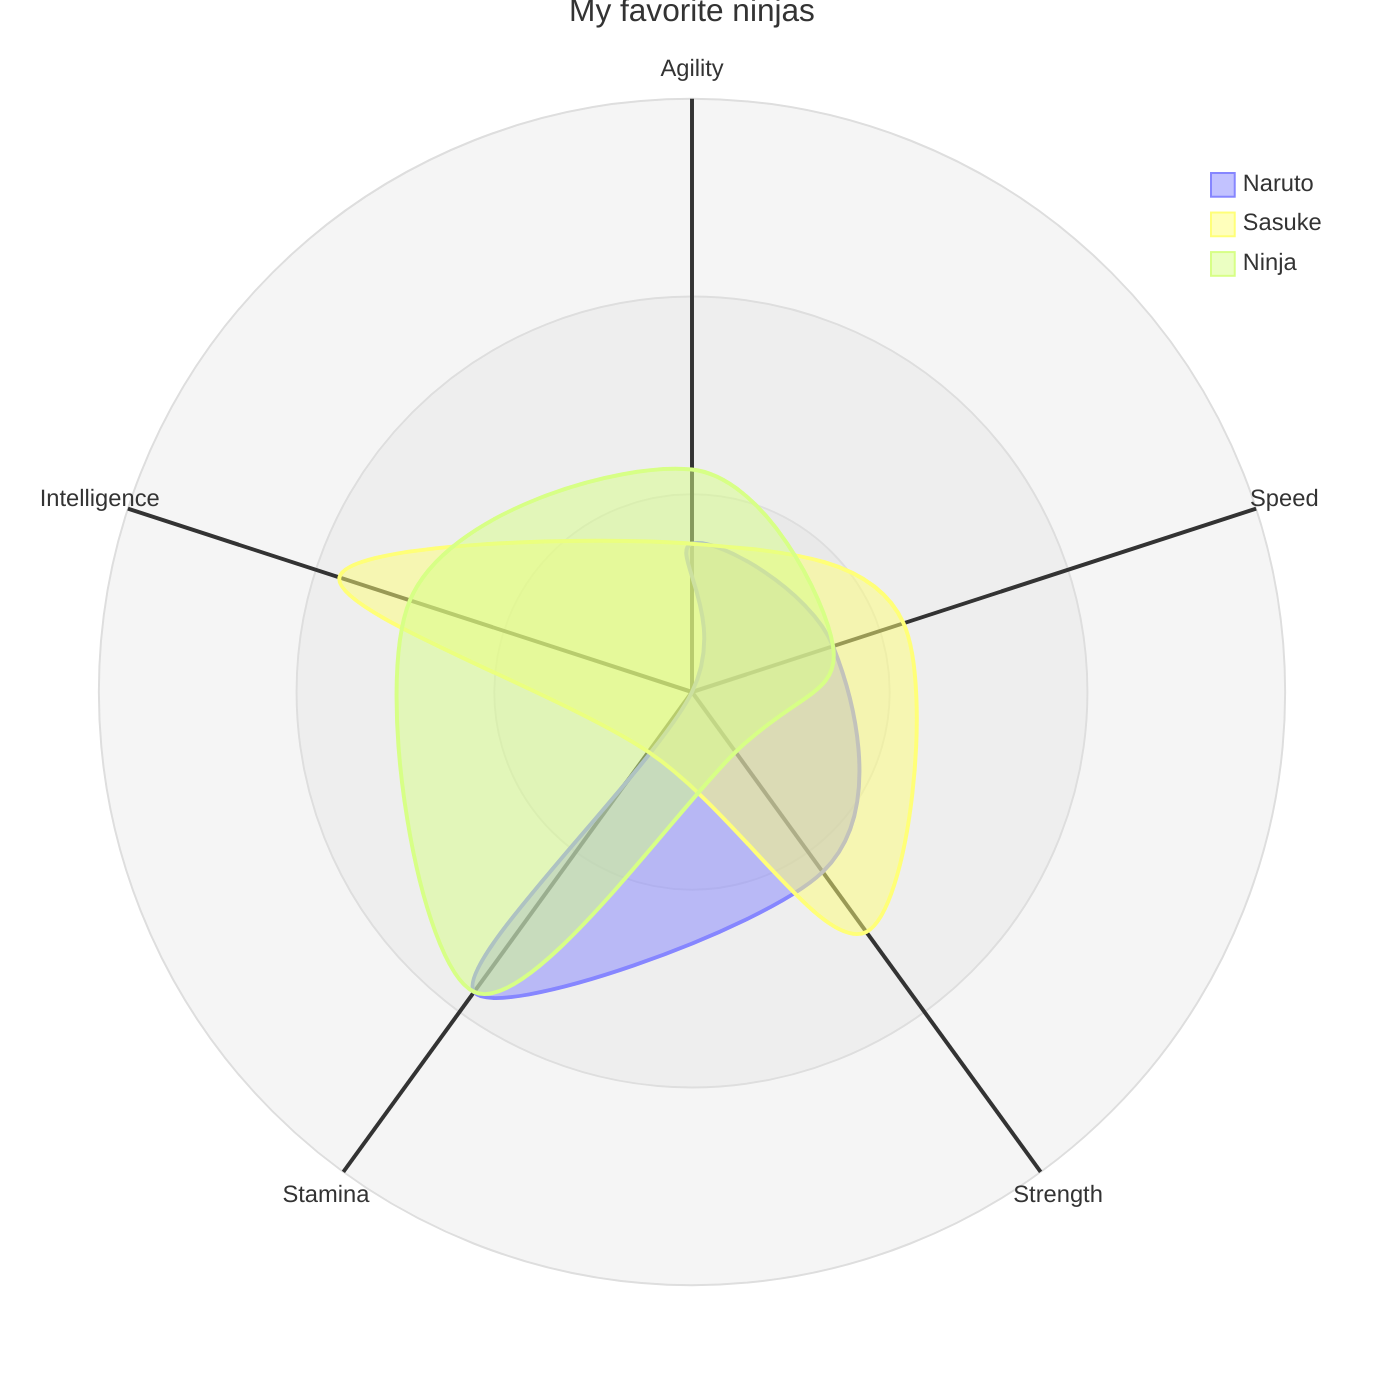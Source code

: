 radar-beta 
        title My favorite ninjas
        axis Agility, Speed, Strength
        axis Stam["Stamina"] , Intel["Intelligence"]
      
        curve Ninja1["Naruto"]{
            Agility 2, Speed 2,
            Strength 3, Stam 5,
            Intel 0
        }
        curve Ninja2["Sasuke"]{2, 3, 4, 1, 5}
        curve Ninja3["Ninja"] {3, 2, 1, 5, 4}
      
        showLegend true
        ticks 3
        max 8
        min 0
        graticule circle